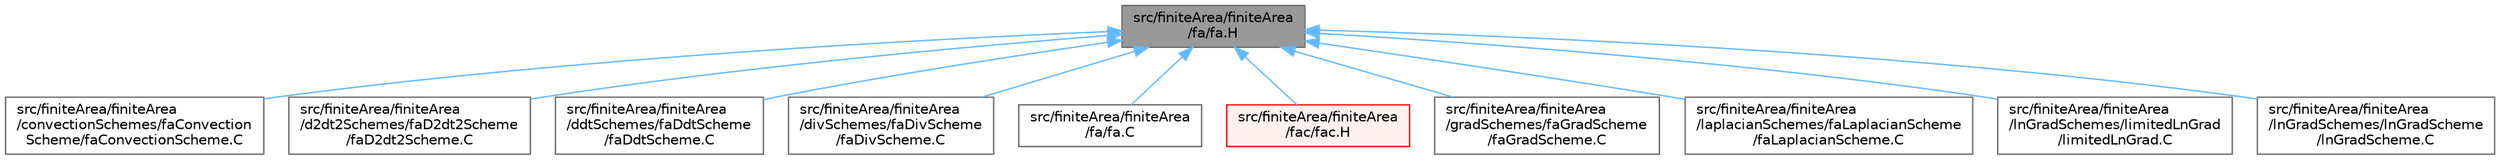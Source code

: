 digraph "src/finiteArea/finiteArea/fa/fa.H"
{
 // LATEX_PDF_SIZE
  bgcolor="transparent";
  edge [fontname=Helvetica,fontsize=10,labelfontname=Helvetica,labelfontsize=10];
  node [fontname=Helvetica,fontsize=10,shape=box,height=0.2,width=0.4];
  Node1 [id="Node000001",label="src/finiteArea/finiteArea\l/fa/fa.H",height=0.2,width=0.4,color="gray40", fillcolor="grey60", style="filled", fontcolor="black",tooltip=" "];
  Node1 -> Node2 [id="edge1_Node000001_Node000002",dir="back",color="steelblue1",style="solid",tooltip=" "];
  Node2 [id="Node000002",label="src/finiteArea/finiteArea\l/convectionSchemes/faConvection\lScheme/faConvectionScheme.C",height=0.2,width=0.4,color="grey40", fillcolor="white", style="filled",URL="$faConvectionScheme_8C.html",tooltip=" "];
  Node1 -> Node3 [id="edge2_Node000001_Node000003",dir="back",color="steelblue1",style="solid",tooltip=" "];
  Node3 [id="Node000003",label="src/finiteArea/finiteArea\l/d2dt2Schemes/faD2dt2Scheme\l/faD2dt2Scheme.C",height=0.2,width=0.4,color="grey40", fillcolor="white", style="filled",URL="$faD2dt2Scheme_8C.html",tooltip="Abstract base class for finite area d2dt2 schemes."];
  Node1 -> Node4 [id="edge3_Node000001_Node000004",dir="back",color="steelblue1",style="solid",tooltip=" "];
  Node4 [id="Node000004",label="src/finiteArea/finiteArea\l/ddtSchemes/faDdtScheme\l/faDdtScheme.C",height=0.2,width=0.4,color="grey40", fillcolor="white", style="filled",URL="$faDdtScheme_8C.html",tooltip=" "];
  Node1 -> Node5 [id="edge4_Node000001_Node000005",dir="back",color="steelblue1",style="solid",tooltip=" "];
  Node5 [id="Node000005",label="src/finiteArea/finiteArea\l/divSchemes/faDivScheme\l/faDivScheme.C",height=0.2,width=0.4,color="grey40", fillcolor="white", style="filled",URL="$faDivScheme_8C.html",tooltip=" "];
  Node1 -> Node6 [id="edge5_Node000001_Node000006",dir="back",color="steelblue1",style="solid",tooltip=" "];
  Node6 [id="Node000006",label="src/finiteArea/finiteArea\l/fa/fa.C",height=0.2,width=0.4,color="grey40", fillcolor="white", style="filled",URL="$fa_8C.html",tooltip=" "];
  Node1 -> Node7 [id="edge6_Node000001_Node000007",dir="back",color="steelblue1",style="solid",tooltip=" "];
  Node7 [id="Node000007",label="src/finiteArea/finiteArea\l/fac/fac.H",height=0.2,width=0.4,color="red", fillcolor="#FFF0F0", style="filled",URL="$fac_8H.html",tooltip="Namespace of functions to calculate explicit derivatives."];
  Node1 -> Node44 [id="edge7_Node000001_Node000044",dir="back",color="steelblue1",style="solid",tooltip=" "];
  Node44 [id="Node000044",label="src/finiteArea/finiteArea\l/gradSchemes/faGradScheme\l/faGradScheme.C",height=0.2,width=0.4,color="grey40", fillcolor="white", style="filled",URL="$faGradScheme_8C.html",tooltip=" "];
  Node1 -> Node45 [id="edge8_Node000001_Node000045",dir="back",color="steelblue1",style="solid",tooltip=" "];
  Node45 [id="Node000045",label="src/finiteArea/finiteArea\l/laplacianSchemes/faLaplacianScheme\l/faLaplacianScheme.C",height=0.2,width=0.4,color="grey40", fillcolor="white", style="filled",URL="$faLaplacianScheme_8C.html",tooltip=" "];
  Node1 -> Node46 [id="edge9_Node000001_Node000046",dir="back",color="steelblue1",style="solid",tooltip=" "];
  Node46 [id="Node000046",label="src/finiteArea/finiteArea\l/lnGradSchemes/limitedLnGrad\l/limitedLnGrad.C",height=0.2,width=0.4,color="grey40", fillcolor="white", style="filled",URL="$limitedLnGrad_8C.html",tooltip=" "];
  Node1 -> Node47 [id="edge10_Node000001_Node000047",dir="back",color="steelblue1",style="solid",tooltip=" "];
  Node47 [id="Node000047",label="src/finiteArea/finiteArea\l/lnGradSchemes/lnGradScheme\l/lnGradScheme.C",height=0.2,width=0.4,color="grey40", fillcolor="white", style="filled",URL="$lnGradScheme_8C.html",tooltip=" "];
}
